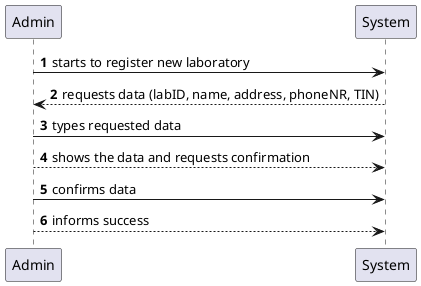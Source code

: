 @startuml
'https://plantuml.com/sequence-diagram

autonumber

Admin -> System: starts to register new laboratory
System --> Admin: requests data (labID, name, address, phoneNR, TIN)

Admin -> System: types requested data
System <-- Admin: shows the data and requests confirmation

Admin -> System: confirms data
System <-- Admin: informs success
@enduml